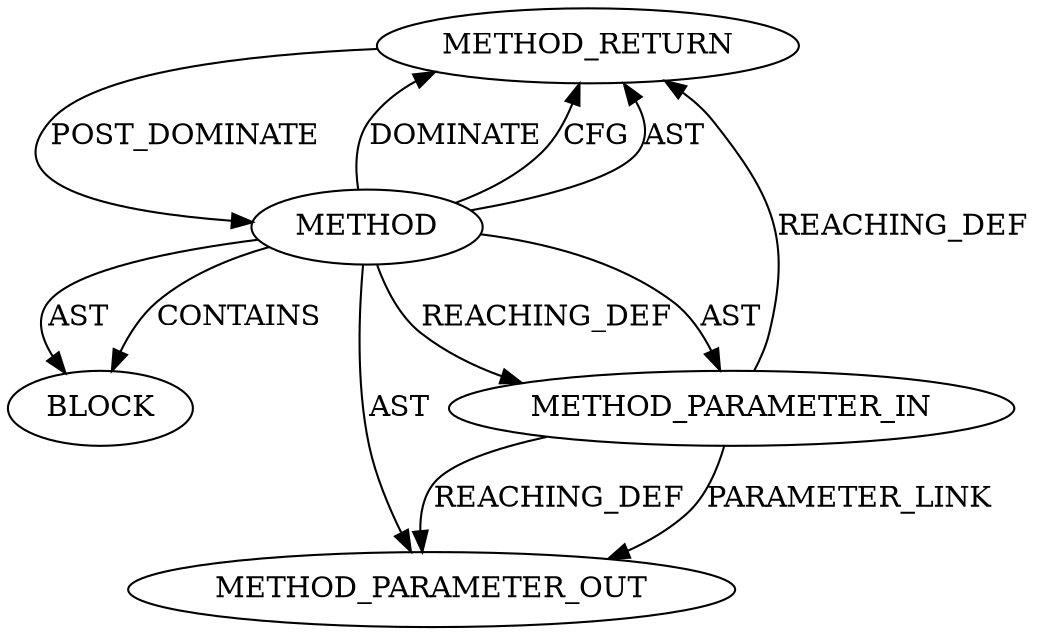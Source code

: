digraph {
  12529 [label=METHOD_RETURN ORDER=2 CODE="RET" TYPE_FULL_NAME="ANY" EVALUATION_STRATEGY="BY_VALUE"]
  12528 [label=BLOCK ORDER=1 ARGUMENT_INDEX=1 CODE="<empty>" TYPE_FULL_NAME="ANY"]
  13459 [label=METHOD_PARAMETER_OUT ORDER=1 CODE="p1" IS_VARIADIC=false TYPE_FULL_NAME="ANY" EVALUATION_STRATEGY="BY_VALUE" INDEX=1 NAME="p1"]
  12526 [label=METHOD AST_PARENT_TYPE="NAMESPACE_BLOCK" AST_PARENT_FULL_NAME="<global>" ORDER=0 CODE="<empty>" FULL_NAME="file_code_old-a282a2f-decode_preamble-525.c:73:73:MIDDLE_PAD:1" LINE_NUMBER=73 IS_EXTERNAL=true LINE_NUMBER_END=73 FILENAME="file_code_old-a282a2f-decode_preamble-525.c" SIGNATURE="" NAME="MIDDLE_PAD"]
  12527 [label=METHOD_PARAMETER_IN ORDER=1 CODE="p1" IS_VARIADIC=false TYPE_FULL_NAME="ANY" EVALUATION_STRATEGY="BY_VALUE" INDEX=1 NAME="p1"]
  12529 -> 12526 [label=POST_DOMINATE ]
  12526 -> 12529 [label=DOMINATE ]
  12526 -> 12528 [label=AST ]
  12526 -> 12527 [label=REACHING_DEF VARIABLE=""]
  12526 -> 12528 [label=CONTAINS ]
  12526 -> 13459 [label=AST ]
  12526 -> 12529 [label=CFG ]
  12526 -> 12529 [label=AST ]
  12527 -> 13459 [label=REACHING_DEF VARIABLE="p1"]
  12527 -> 12529 [label=REACHING_DEF VARIABLE="p1"]
  12527 -> 13459 [label=PARAMETER_LINK ]
  12526 -> 12527 [label=AST ]
}
